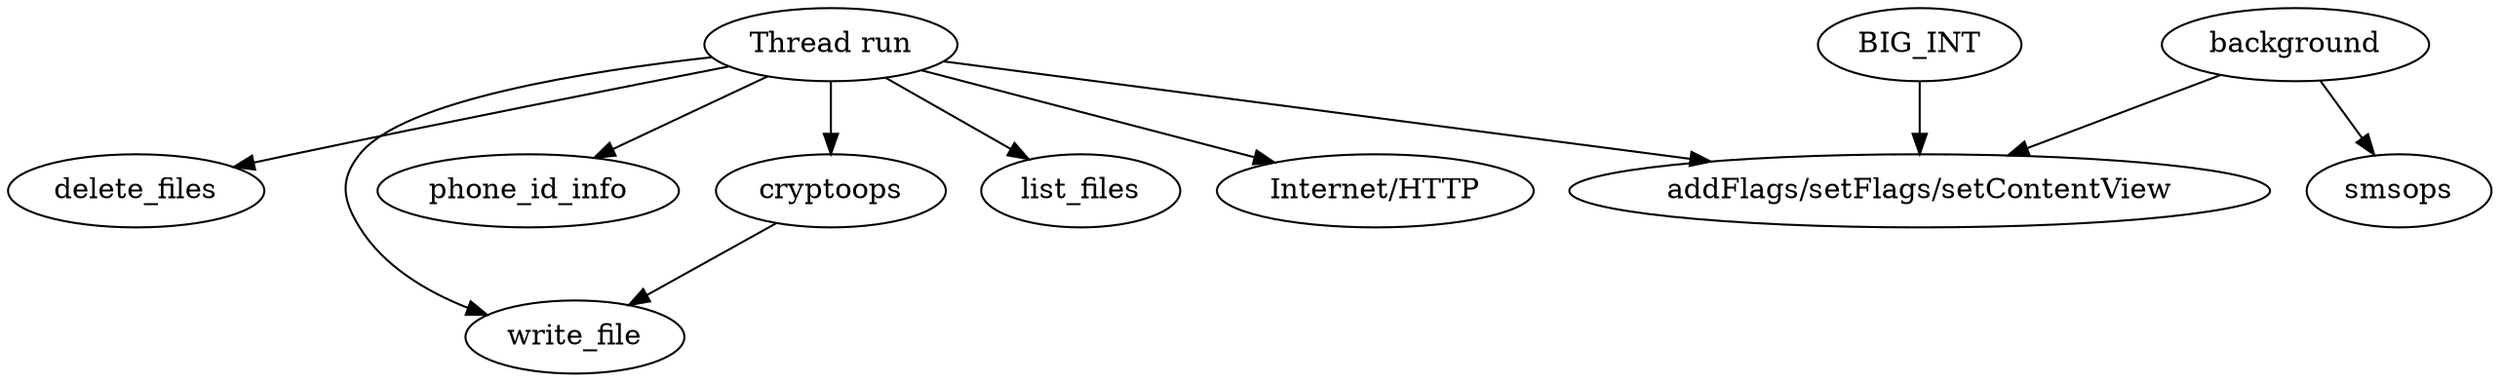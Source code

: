 strict digraph  {
	graph ["graph"="{}"];
	delete_files	 [domain=library,
		type=merged];
	write_file	 [domain=library,
		type=merged];
	phone_id_info	 [domain=library,
		type=merged];
	cryptoops	 [domain=library,
		type=merged];
	cryptoops -> write_file	 [deps=DATAFLOW,
		type=DEP];
	list_files	 [domain=library,
		type=merged];
	BIG_INT	 [domain=library,
		type=CONST_INT];
	"addFlags/setFlags/setContentView"	 [domain=library,
		type=merged];
	BIG_INT -> "addFlags/setFlags/setContentView"	 [deps=DATAFLOW,
		type=DEP];
	"Internet/HTTP"	 [domain=library,
		type=merged];
	smsops	 [domain=library,
		type=SENSITIVE_METHOD];
	"Thread run"	 [domain=library,
		type=entrypoint];
	"Thread run" -> "addFlags/setFlags/setContentView"	 [deps="FROM_SENSITIVE_PARENT_TO_SENSITIVE_API-CALL",
		type=DEP];
	"Thread run" -> list_files	 [deps="FROM_SENSITIVE_PARENT_TO_SENSITIVE_API-CALL-CALL-CALL",
		type=DEP];
	"Thread run" -> delete_files	 [deps="FROM_SENSITIVE_PARENT_TO_SENSITIVE_API-CALL-CALL",
		type=DEP];
	"Thread run" -> write_file	 [deps="FROM_SENSITIVE_PARENT_TO_SENSITIVE_API-CALL-CALL-CALL",
		type=DEP];
	"Thread run" -> cryptoops	 [deps="FROM_SENSITIVE_PARENT_TO_SENSITIVE_API-CALL-CALL-CALL",
		type=DEP];
	"Thread run" -> phone_id_info	 [deps="FROM_SENSITIVE_PARENT_TO_SENSITIVE_API-CALL",
		type=DEP];
	"Thread run" -> "Internet/HTTP"	 [deps="FROM_SENSITIVE_PARENT_TO_SENSITIVE_API-CALL-CALL",
		type=DEP];
	background	 [domain=library,
		type=entrypoint];
	background -> "addFlags/setFlags/setContentView"	 [deps="FROM_SENSITIVE_PARENT_TO_SENSITIVE_API-CALL",
		type=DEP];
	background -> smsops	 [deps="FROM_SENSITIVE_PARENT_TO_SENSITIVE_API-CALL",
		type=DEP];
}

